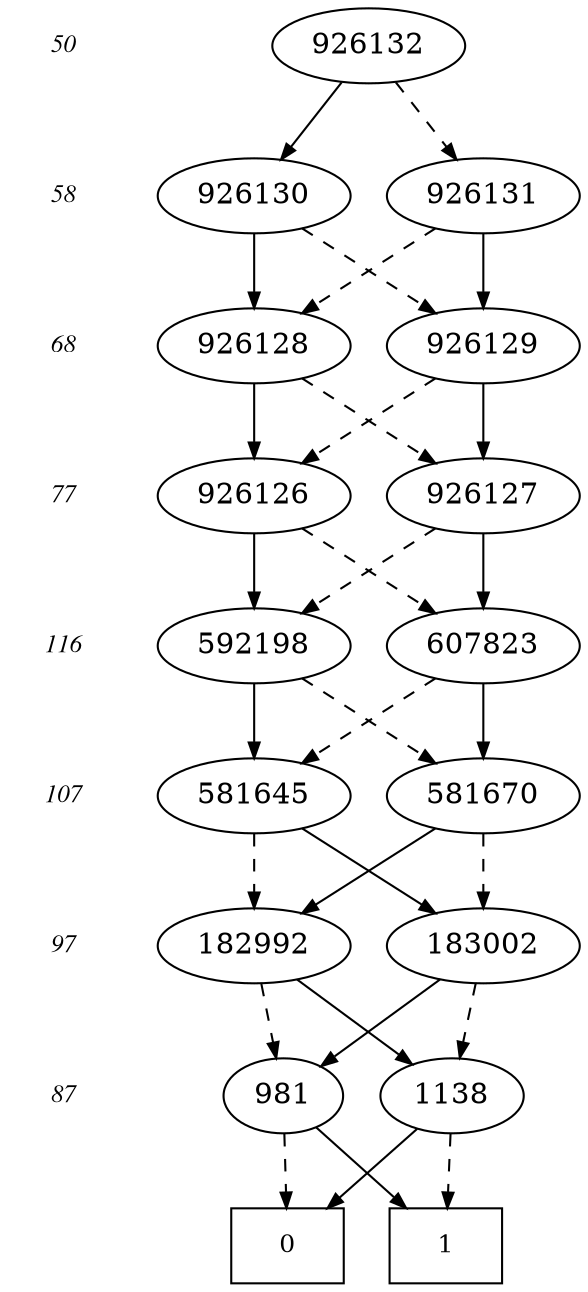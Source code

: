 digraph BDD {
center = true;
{ rank = same; { node [style=invis]; "T" };
 { node [shape=box,fontsize=12]; "0"; }
  { node [shape=box,fontsize=12]; "1"; }
}
{ rank=same; { node [shape=plaintext,fontname="Times Italic",fontsize=12] "50" };"926132";}
{ rank=same; { node [shape=plaintext,fontname="Times Italic",fontsize=12] "58" };"926130";"926131";}
{ rank=same; { node [shape=plaintext,fontname="Times Italic",fontsize=12] "68" };"926128";"926129";}
{ rank=same; { node [shape=plaintext,fontname="Times Italic",fontsize=12] "77" };"926126";"926127";}
{ rank=same; { node [shape=plaintext,fontname="Times Italic",fontsize=12] "116" };"592198";"607823";}
{ rank=same; { node [shape=plaintext,fontname="Times Italic",fontsize=12] "107" };"581645";"581670";}
{ rank=same; { node [shape=plaintext,fontname="Times Italic",fontsize=12] "97" };"182992";"183002";}
{ rank=same; { node [shape=plaintext,fontname="Times Italic",fontsize=12] "87" };"981";"1138";}
edge [style = invis]; {"50" -> "58" -> "68" -> "77" -> "116" -> "107" -> "97" -> "87" -> "T"; }
"981" -> "1" [style=solid,arrowsize=".75"];
"981" -> "0" [style=dashed,arrowsize=".75"];
"1138" -> "0" [style=solid,arrowsize=".75"];
"1138" -> "1" [style=dashed,arrowsize=".75"];
"182992" -> "1138" [style=solid,arrowsize=".75"];
"182992" -> "981" [style=dashed,arrowsize=".75"];
"183002" -> "981" [style=solid,arrowsize=".75"];
"183002" -> "1138" [style=dashed,arrowsize=".75"];
"581645" -> "183002" [style=solid,arrowsize=".75"];
"581645" -> "182992" [style=dashed,arrowsize=".75"];
"581670" -> "182992" [style=solid,arrowsize=".75"];
"581670" -> "183002" [style=dashed,arrowsize=".75"];
"592198" -> "581645" [style=solid,arrowsize=".75"];
"592198" -> "581670" [style=dashed,arrowsize=".75"];
"607823" -> "581670" [style=solid,arrowsize=".75"];
"607823" -> "581645" [style=dashed,arrowsize=".75"];
"926126" -> "592198" [style=solid,arrowsize=".75"];
"926126" -> "607823" [style=dashed,arrowsize=".75"];
"926127" -> "607823" [style=solid,arrowsize=".75"];
"926127" -> "592198" [style=dashed,arrowsize=".75"];
"926128" -> "926126" [style=solid,arrowsize=".75"];
"926128" -> "926127" [style=dashed,arrowsize=".75"];
"926129" -> "926127" [style=solid,arrowsize=".75"];
"926129" -> "926126" [style=dashed,arrowsize=".75"];
"926130" -> "926128" [style=solid,arrowsize=".75"];
"926130" -> "926129" [style=dashed,arrowsize=".75"];
"926131" -> "926129" [style=solid,arrowsize=".75"];
"926131" -> "926128" [style=dashed,arrowsize=".75"];
"926132" -> "926130" [style=solid,arrowsize=".75"];
"926132" -> "926131" [style=dashed,arrowsize=".75"];
}
